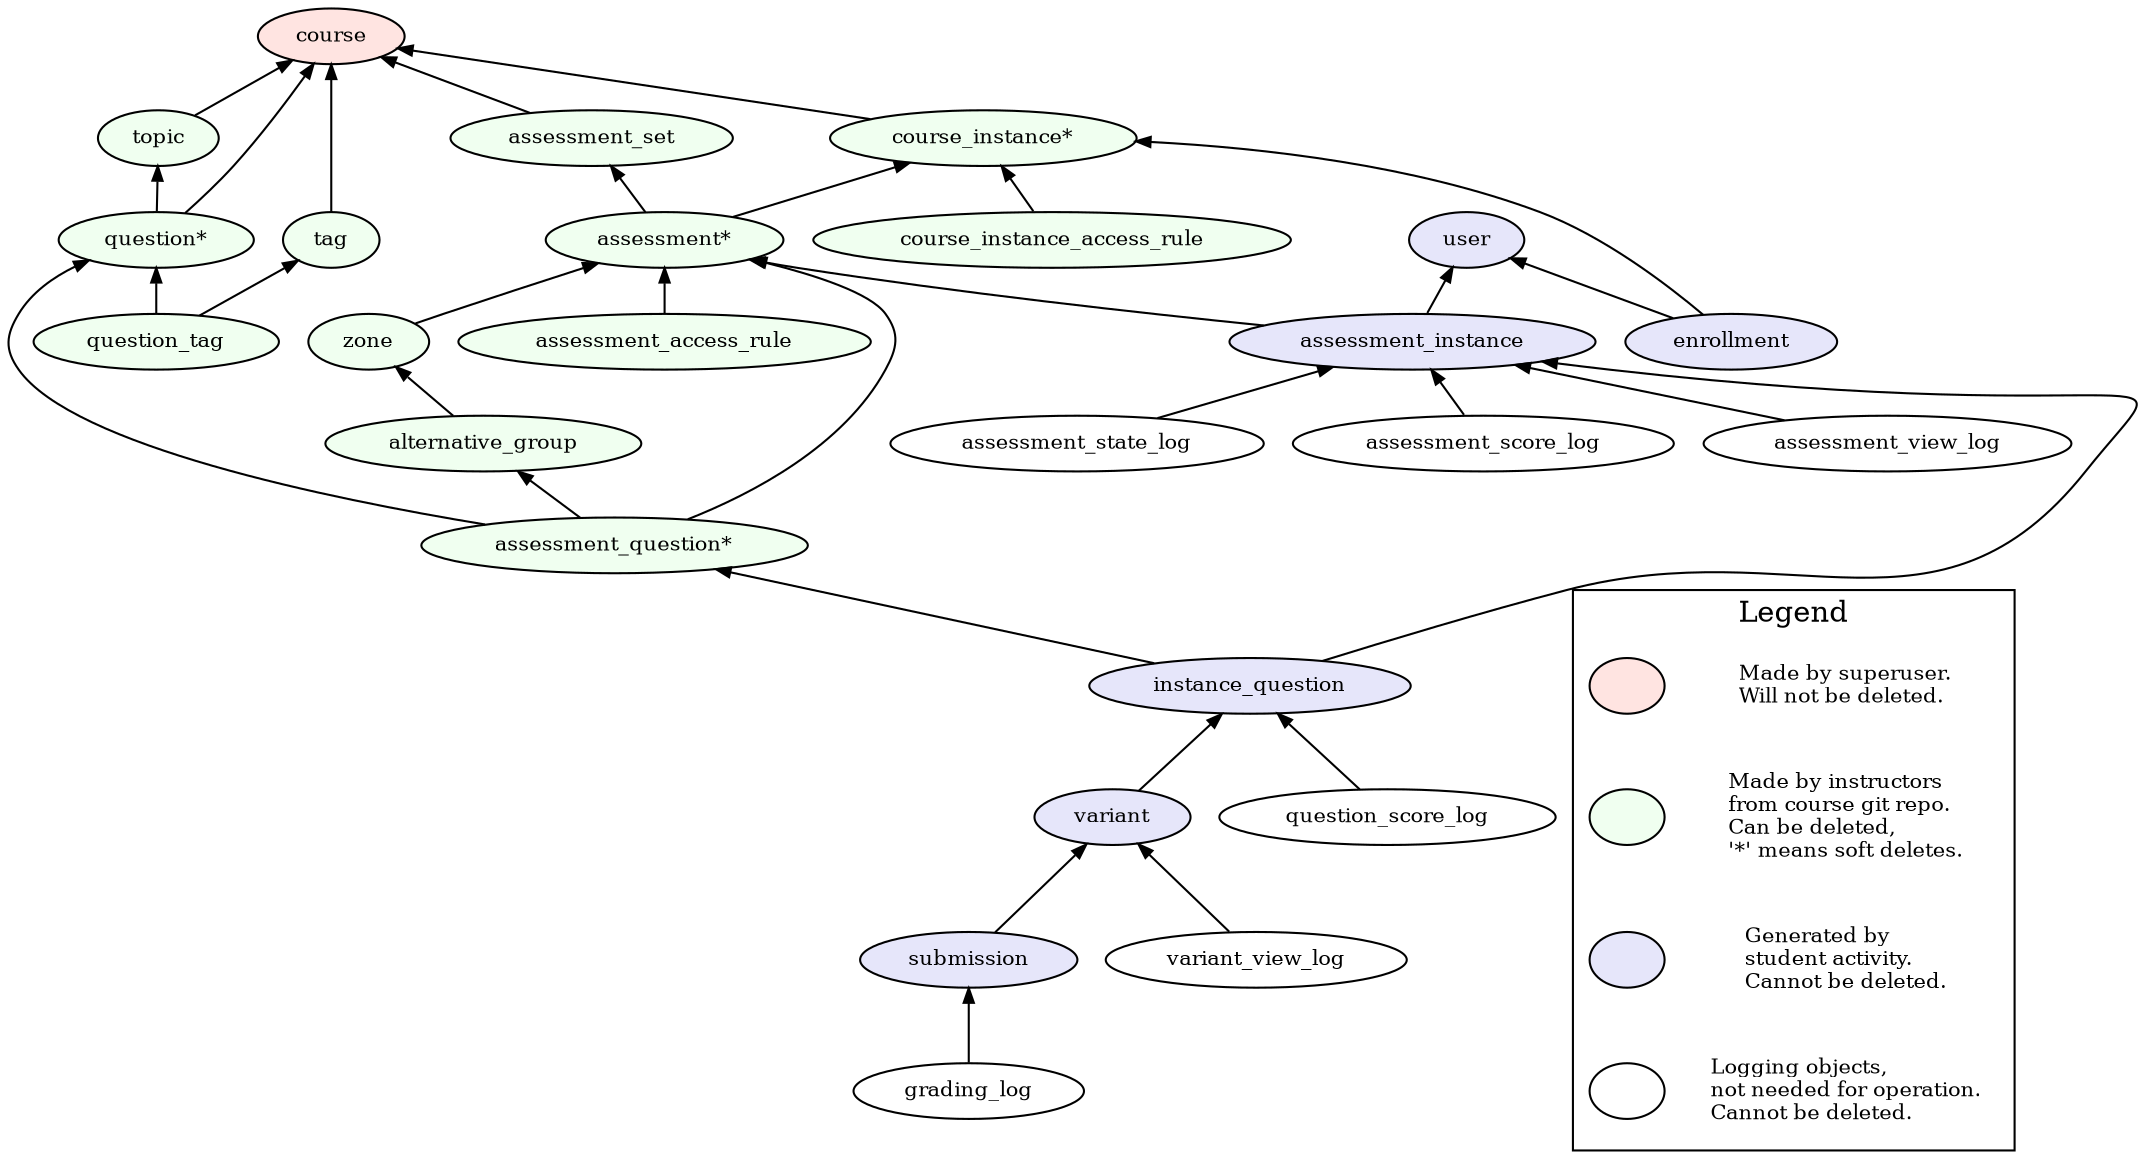 digraph partmc_modules {

    rankdir = BT;
    node [fontsize = 10, height = 0.3, width = 0.5];
    graph [nodesep = 0.2, ranksep = 0.3];
    edge [fontsize = 10, arrowsize = 0.7];

    course [label="course", style=filled, fillcolor=mistyrose1]

    course_instance [label="course_instance*", style=filled, fillcolor=honeydew1]
    course_instance_access_rule [style=filled, fillcolor=honeydew1]
    assessment_access_rule [style=filled, fillcolor=honeydew1]
    question [label="question*", style=filled, fillcolor=honeydew1]
    question_tag [style=filled, fillcolor=honeydew1]
    tag [style=filled, fillcolor=honeydew1]
    assessment [label="assessment*", style=filled, fillcolor=honeydew1]
    assessment_question [label="assessment_question*", style=filled, fillcolor=honeydew1]
    assessment_set [style=filled, fillcolor=honeydew1]
    topic [style=filled, fillcolor=honeydew1]
    alternative_group [style=filled, fillcolor=honeydew1]
    zone [style=filled, fillcolor=honeydew1]

    enrollment [style=filled, fillcolor=lavender]
    user [style=filled, fillcolor=lavender]
    assessment_instance [style=filled, fillcolor=lavender]
    instance_question [style=filled, fillcolor=lavender]
    variant [style=filled, fillcolor=lavender]
    submission [style=filled, fillcolor=lavender]

    assessment_state_log [style=filled, fillcolor=white]
    grading_log [style=filled, fillcolor=white]
    assessment_score_log [style=filled, fillcolor=white]
    question_score_log [style=filled, fillcolor=white]
    variant_view_log [style=filled, fillcolor=white]
    assessment_view_log [style=filled, fillcolor=white]

    assessment_access_rule -> { assessment }
    course_instance -> { course }
    course_instance_access_rule -> { course_instance }
    question -> { course; topic }
    question_tag -> { question; tag }
    tag -> { course }
    assessment -> { course_instance; assessment_set }
    assessment_question -> { assessment; alternative_group; question }
    assessment_set -> { course }
    topic -> { course }
    zone -> { assessment }
    alternative_group -> { zone }

    enrollment -> { user; course_instance }
    assessment_instance -> { assessment; user }
    instance_question -> { assessment_question; assessment_instance }
    variant -> { instance_question }
    submission -> { variant }

    assessment_state_log -> { assessment_instance }
    grading_log -> { submission }
    assessment_score_log -> { assessment_instance }
    question_score_log -> { instance_question }
    variant_view_log -> { variant }
    assessment_view_log -> { assessment_instance }

    subgraph cluster_legend {

        labelloc=b;
        label="Legend";

        k4 [shape=plaintext, style=solid, label="Logging objects,\lnot needed for operation.\lCannot be deleted.\l"];
        kc4[label=" ", style=filled, fillcolor=white];

        k3 [shape=plaintext, style=solid, label="Generated by\lstudent activity.\lCannot be deleted.\l"];
        kc3[label=" ", style=filled, fillcolor=lavender];

        k2 [shape=plaintext, style=solid, label="Made by instructors\lfrom course git repo.\lCan be deleted,\l'*' means soft deletes.\l"];
        kc2[label=" ", style=filled, fillcolor=honeydew1];

        k1 [shape=plaintext, style=solid, label="Made by superuser.\lWill not be deleted.\l"];
        kc1[label=" ", style=filled, fillcolor=mistyrose1];

        kc4 -> kc3 [style=invis];
        kc3 -> kc2 [style=invis];
        kc2 -> kc1 [style=invis];
        k4 -> k3 [style=invis];
        k3 -> k2 [style=invis];
        k2 -> k1 [style=invis];
    }
}
